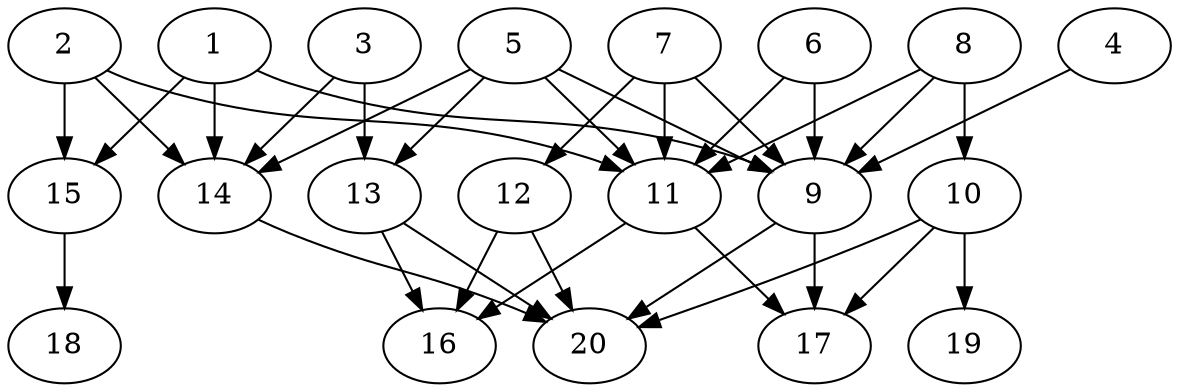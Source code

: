 // DAG automatically generated by daggen at Thu Oct  3 13:58:42 2019
// ./daggen --dot -n 20 --ccr 0.5 --fat 0.7 --regular 0.9 --density 0.7 --mindata 5242880 --maxdata 52428800 
digraph G {
  1 [size="67319808", alpha="0.09", expect_size="33659904"] 
  1 -> 9 [size ="33659904"]
  1 -> 14 [size ="33659904"]
  1 -> 15 [size ="33659904"]
  2 [size="25819136", alpha="0.09", expect_size="12909568"] 
  2 -> 11 [size ="12909568"]
  2 -> 14 [size ="12909568"]
  2 -> 15 [size ="12909568"]
  3 [size="63121408", alpha="0.18", expect_size="31560704"] 
  3 -> 13 [size ="31560704"]
  3 -> 14 [size ="31560704"]
  4 [size="50587648", alpha="0.03", expect_size="25293824"] 
  4 -> 9 [size ="25293824"]
  5 [size="21348352", alpha="0.04", expect_size="10674176"] 
  5 -> 9 [size ="10674176"]
  5 -> 11 [size ="10674176"]
  5 -> 13 [size ="10674176"]
  5 -> 14 [size ="10674176"]
  6 [size="44120064", alpha="0.06", expect_size="22060032"] 
  6 -> 9 [size ="22060032"]
  6 -> 11 [size ="22060032"]
  7 [size="103266304", alpha="0.08", expect_size="51633152"] 
  7 -> 9 [size ="51633152"]
  7 -> 11 [size ="51633152"]
  7 -> 12 [size ="51633152"]
  8 [size="59332608", alpha="0.04", expect_size="29666304"] 
  8 -> 9 [size ="29666304"]
  8 -> 10 [size ="29666304"]
  8 -> 11 [size ="29666304"]
  9 [size="90411008", alpha="0.02", expect_size="45205504"] 
  9 -> 17 [size ="45205504"]
  9 -> 20 [size ="45205504"]
  10 [size="92561408", alpha="0.09", expect_size="46280704"] 
  10 -> 17 [size ="46280704"]
  10 -> 19 [size ="46280704"]
  10 -> 20 [size ="46280704"]
  11 [size="44435456", alpha="0.14", expect_size="22217728"] 
  11 -> 16 [size ="22217728"]
  11 -> 17 [size ="22217728"]
  12 [size="88076288", alpha="0.02", expect_size="44038144"] 
  12 -> 16 [size ="44038144"]
  12 -> 20 [size ="44038144"]
  13 [size="33972224", alpha="0.16", expect_size="16986112"] 
  13 -> 16 [size ="16986112"]
  13 -> 20 [size ="16986112"]
  14 [size="22839296", alpha="0.12", expect_size="11419648"] 
  14 -> 20 [size ="11419648"]
  15 [size="39133184", alpha="0.19", expect_size="19566592"] 
  15 -> 18 [size ="19566592"]
  16 [size="59793408", alpha="0.18", expect_size="29896704"] 
  17 [size="90120192", alpha="0.18", expect_size="45060096"] 
  18 [size="33323008", alpha="0.12", expect_size="16661504"] 
  19 [size="51937280", alpha="0.01", expect_size="25968640"] 
  20 [size="61702144", alpha="0.05", expect_size="30851072"] 
}
